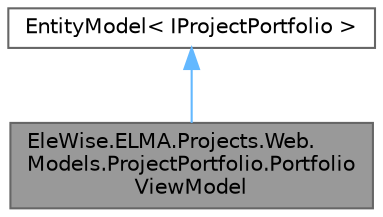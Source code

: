 digraph "EleWise.ELMA.Projects.Web.Models.ProjectPortfolio.PortfolioViewModel"
{
 // LATEX_PDF_SIZE
  bgcolor="transparent";
  edge [fontname=Helvetica,fontsize=10,labelfontname=Helvetica,labelfontsize=10];
  node [fontname=Helvetica,fontsize=10,shape=box,height=0.2,width=0.4];
  Node1 [id="Node000001",label="EleWise.ELMA.Projects.Web.\lModels.ProjectPortfolio.Portfolio\lViewModel",height=0.2,width=0.4,color="gray40", fillcolor="grey60", style="filled", fontcolor="black",tooltip="Модель представления для отображения детальной информации о портфеле проектов"];
  Node2 -> Node1 [id="edge1_Node000001_Node000002",dir="back",color="steelblue1",style="solid",tooltip=" "];
  Node2 [id="Node000002",label="EntityModel\< IProjectPortfolio \>",height=0.2,width=0.4,color="gray40", fillcolor="white", style="filled",tooltip=" "];
}
